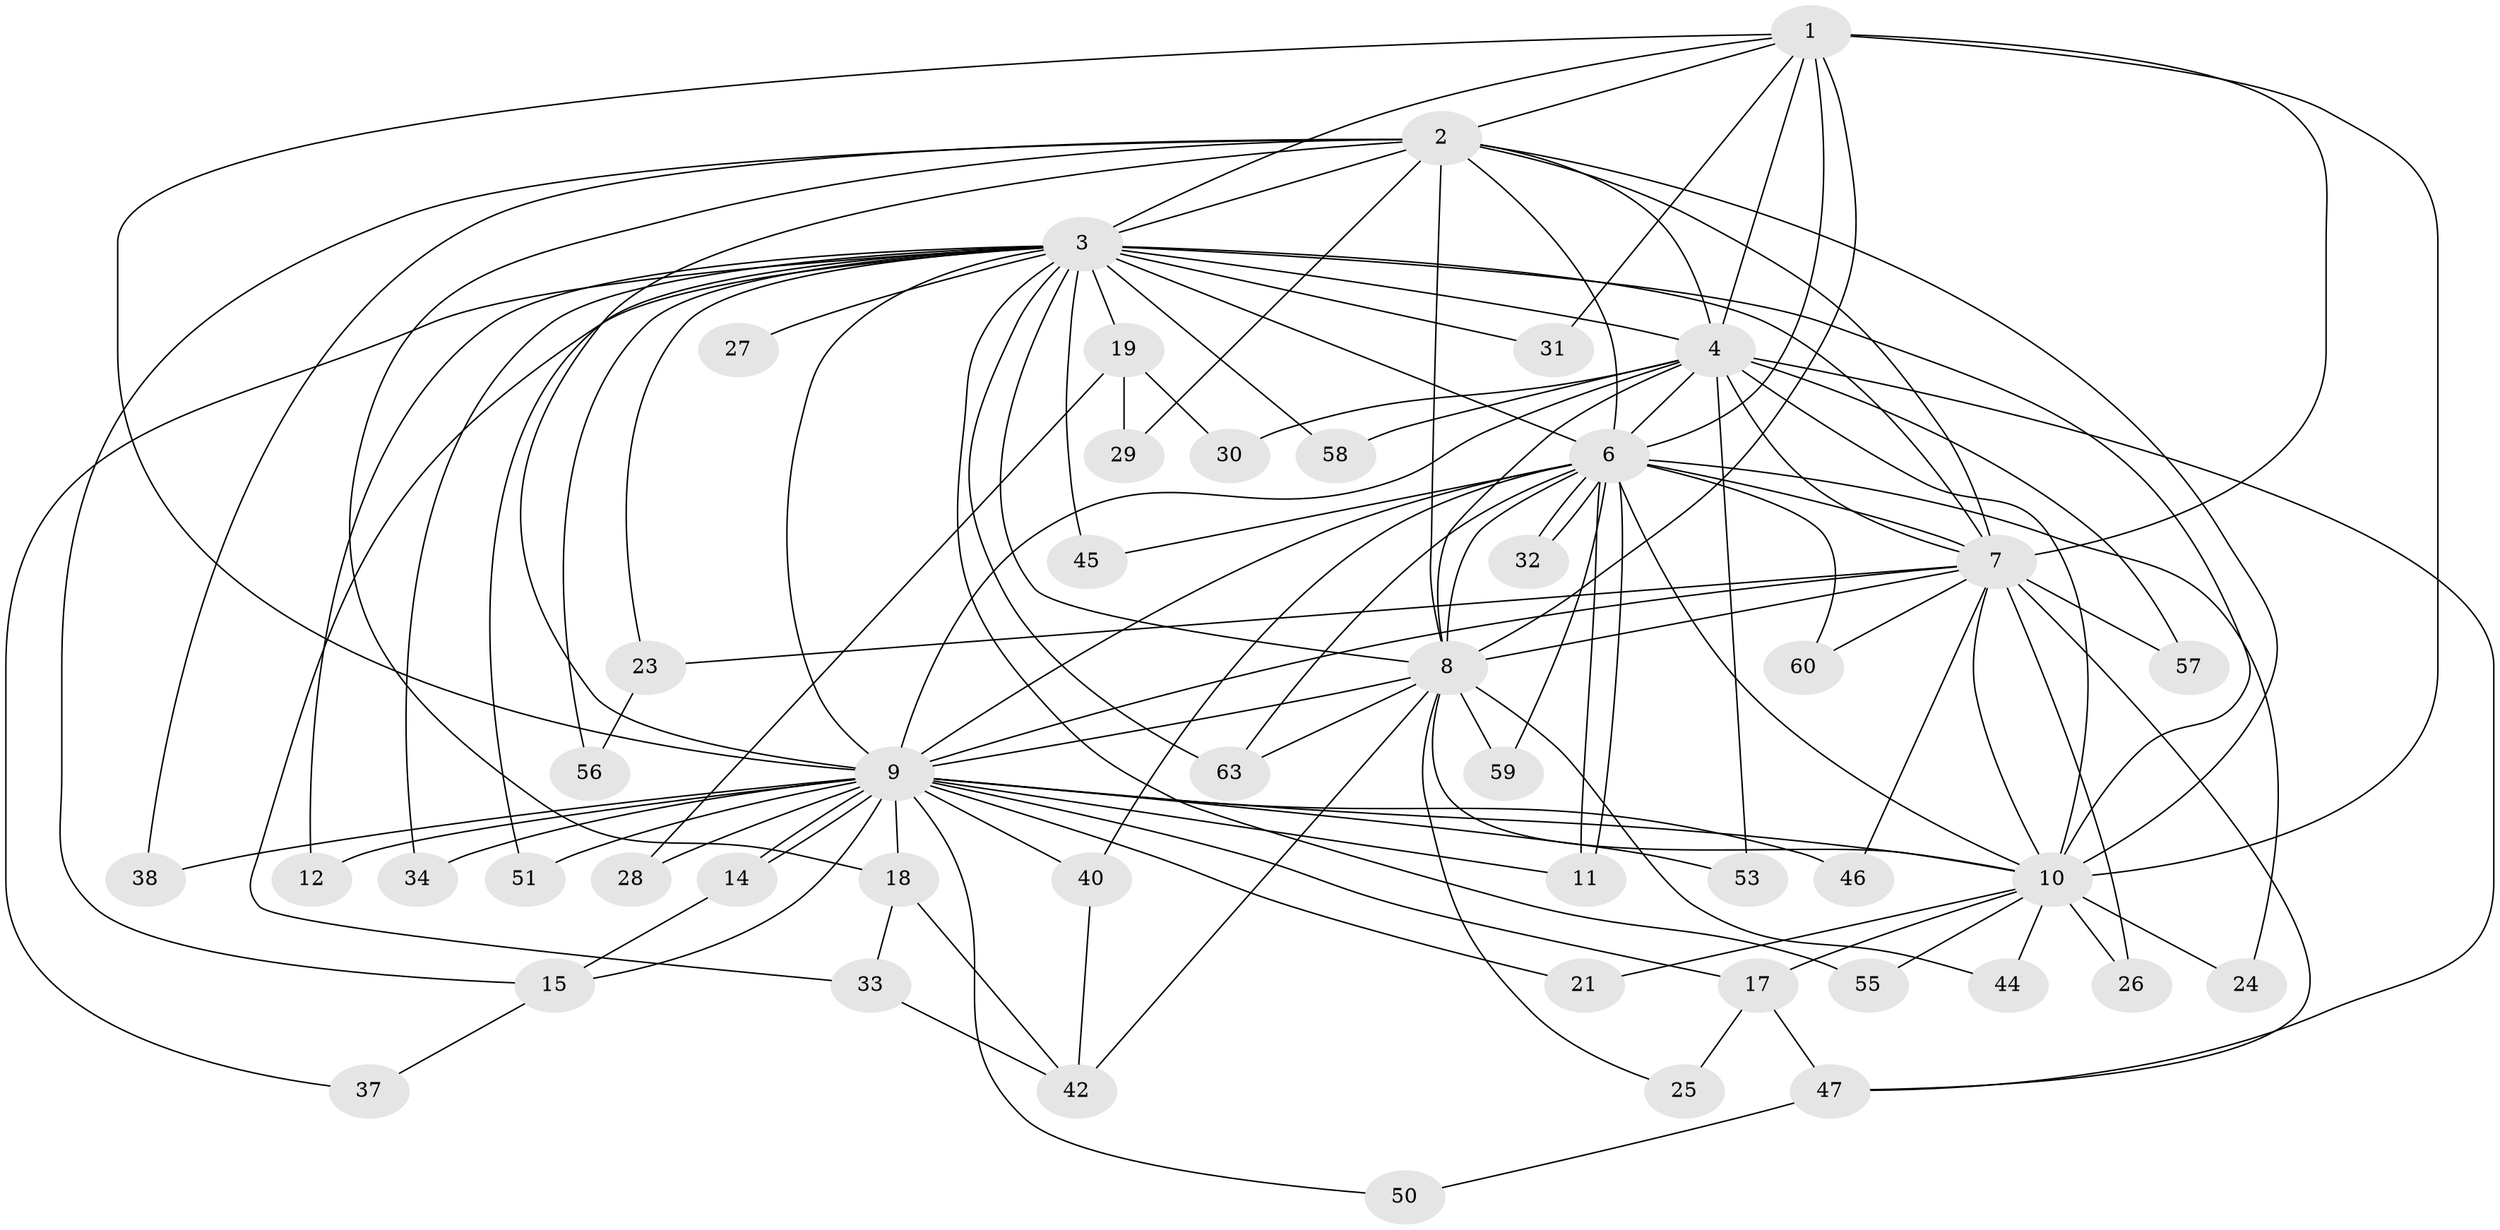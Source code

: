 // Generated by graph-tools (version 1.1) at 2025/51/02/27/25 19:51:47]
// undirected, 47 vertices, 116 edges
graph export_dot {
graph [start="1"]
  node [color=gray90,style=filled];
  1 [super="+16"];
  2 [super="+52"];
  3 [super="+5"];
  4 [super="+39"];
  6 [super="+54"];
  7 [super="+62"];
  8 [super="+20"];
  9 [super="+36"];
  10 [super="+13"];
  11 [super="+49"];
  12;
  14;
  15 [super="+48"];
  17;
  18;
  19 [super="+22"];
  21;
  23;
  24;
  25;
  26;
  27;
  28;
  29;
  30;
  31 [super="+41"];
  32;
  33 [super="+35"];
  34;
  37;
  38;
  40 [super="+61"];
  42 [super="+43"];
  44;
  45;
  46;
  47;
  50;
  51;
  53;
  55;
  56;
  57;
  58;
  59;
  60;
  63 [super="+64"];
  1 -- 2;
  1 -- 3 [weight=2];
  1 -- 4;
  1 -- 6;
  1 -- 7;
  1 -- 8;
  1 -- 9;
  1 -- 10 [weight=2];
  1 -- 31 [weight=2];
  2 -- 3 [weight=2];
  2 -- 4;
  2 -- 6;
  2 -- 7;
  2 -- 8 [weight=2];
  2 -- 9 [weight=2];
  2 -- 10 [weight=2];
  2 -- 18;
  2 -- 29;
  2 -- 38;
  2 -- 15;
  3 -- 4 [weight=2];
  3 -- 6 [weight=2];
  3 -- 7 [weight=2];
  3 -- 8 [weight=2];
  3 -- 9 [weight=2];
  3 -- 10 [weight=2];
  3 -- 12;
  3 -- 19 [weight=3];
  3 -- 27 [weight=2];
  3 -- 33 [weight=2];
  3 -- 37;
  3 -- 45;
  3 -- 58;
  3 -- 63;
  3 -- 23;
  3 -- 31;
  3 -- 34;
  3 -- 51;
  3 -- 55;
  3 -- 56;
  4 -- 6;
  4 -- 7;
  4 -- 8;
  4 -- 9 [weight=2];
  4 -- 10;
  4 -- 30;
  4 -- 53;
  4 -- 57;
  4 -- 58;
  4 -- 47;
  6 -- 7;
  6 -- 8;
  6 -- 9 [weight=2];
  6 -- 10;
  6 -- 11;
  6 -- 11;
  6 -- 24;
  6 -- 32;
  6 -- 32;
  6 -- 40;
  6 -- 45;
  6 -- 59;
  6 -- 60;
  6 -- 63;
  7 -- 8;
  7 -- 9;
  7 -- 10;
  7 -- 23;
  7 -- 26;
  7 -- 46;
  7 -- 57;
  7 -- 60;
  7 -- 47;
  8 -- 9;
  8 -- 10;
  8 -- 44;
  8 -- 59;
  8 -- 63;
  8 -- 25;
  8 -- 42;
  9 -- 10;
  9 -- 12;
  9 -- 14;
  9 -- 14;
  9 -- 15;
  9 -- 17;
  9 -- 18;
  9 -- 21;
  9 -- 28;
  9 -- 34;
  9 -- 40;
  9 -- 46;
  9 -- 50;
  9 -- 51;
  9 -- 53;
  9 -- 38;
  9 -- 11;
  10 -- 24;
  10 -- 26;
  10 -- 44;
  10 -- 17;
  10 -- 21;
  10 -- 55;
  14 -- 15;
  15 -- 37;
  17 -- 25;
  17 -- 47;
  18 -- 33;
  18 -- 42;
  19 -- 30;
  19 -- 28;
  19 -- 29;
  23 -- 56;
  33 -- 42;
  40 -- 42;
  47 -- 50;
}
